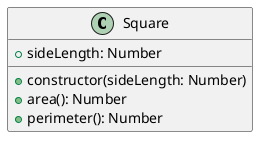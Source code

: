 @startuml square
skinparam defaultFontName FiraCode NF

class Square {
  +sideLength: Number
  +constructor(sideLength: Number)
  +area(): Number
  +perimeter(): Number
}
@enduml

@startuml invoice
skinparam defaultFontName FiraCode NF

class Invoice {
  +subtotal(): Number
  +totalTax(): Number
  +total(): Number
}

class InvoiceLine {
  +product: String
  +unitPrice: Number
  +quantity: Number
  +constructor(product: String, unitPrice: Number, quantity: Number)
  +total(): Number
}

Invoice *-- InvoiceLine
@enduml

@startuml larger_invoice
skinparam defaultFontName FiraCode NF

class Person {
  +firstName: String
  +lastName: String
}

class Login {
  +username: String
  +passwordHash: String
  +checkPassword(candidatePassword: String): boolean
  +can(permission: String): boolean
}

class Role {
  +name: String
  +can(permission: String): boolean
}

class Permission {
  +name: String
  +can(permission: String): boolean
}

class Invoice {
  +subtotal(): Number
  +totalTax(): Number
  +total(): Number
}

class InvoiceLine {
  +product: String
  +unitPrice: Number
  +quantity: Number
  +total(): Number
}

Person - Login
Login o--> Role
Role o--> Permission
Person "invoices" o-- "client" Invoice
Invoice "lines" *-- InvoiceLine
@enduml

@startuml carshop
class CarShop {
  +stockTire(tire : Tire)
  +sellTire(tire : Tire)
  +stockCar(car : Car)
  +sellCar(car : Car)
}
class Tire {
  +brand : string
  +model : string
  +distanceTraveled : Number
  +constructor(brand : string, model : string)
  +travel(distance : Number)
}
class Car {
  +brand : string
  +model : string
  +distanceTraveled : Number
  +constructor(brand : string, model : string, distanceTraveled : Number)
  +addTire(tire : Tire)
  +removeTire(tire : Tire)
  +travel(distance : Number)
}
class Person {
  +firstName : string
  +lastName : string
}

CarShop o--> Tire
Car o-> Tire
CarShop o--> Car
Person <-- "owner" CarShop
Person <-- "driver" Car
@enduml
